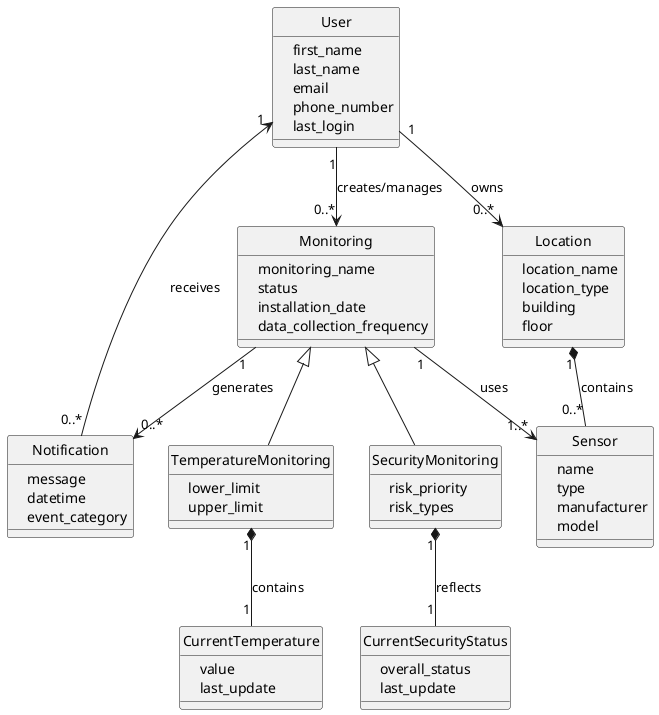 @startuml
skinparam classAttributeIconSize 1
hide circle

class User {
    +first_name
    +last_name
    +email
    +phone_number
    +last_login
}

class Monitoring {
    +monitoring_name
    +status
    +installation_date
    +data_collection_frequency
}

class TemperatureMonitoring {
    +lower_limit
    +upper_limit
}

class SecurityMonitoring {
    +risk_priority
    +risk_types
}

class CurrentTemperature {
    +value
    +last_update
}

class CurrentSecurityStatus {
    +overall_status
    +last_update
}

class Notification {
    +message
    +datetime
    +event_category
}

class Sensor {
    +name
    +type
    +manufacturer
    +model
}

class Location {
    +location_name
    +location_type
    +building
    +floor
}

' --- Relationships ---
User "1" --> "0..*" Location : owns
Location "1" *-- "0..*" Sensor : contains

User "1" --> "0..*" Monitoring : creates/manages
Monitoring <|-- TemperatureMonitoring
Monitoring <|-- SecurityMonitoring

TemperatureMonitoring "1" *-- "1" CurrentTemperature : contains
Monitoring "1" --> "1..*" Sensor : uses

SecurityMonitoring "1" *-- "1" CurrentSecurityStatus : reflects

Monitoring "1" --> "0..*" Notification : generates
User "1" <-- "0..*" Notification : receives

@enduml
